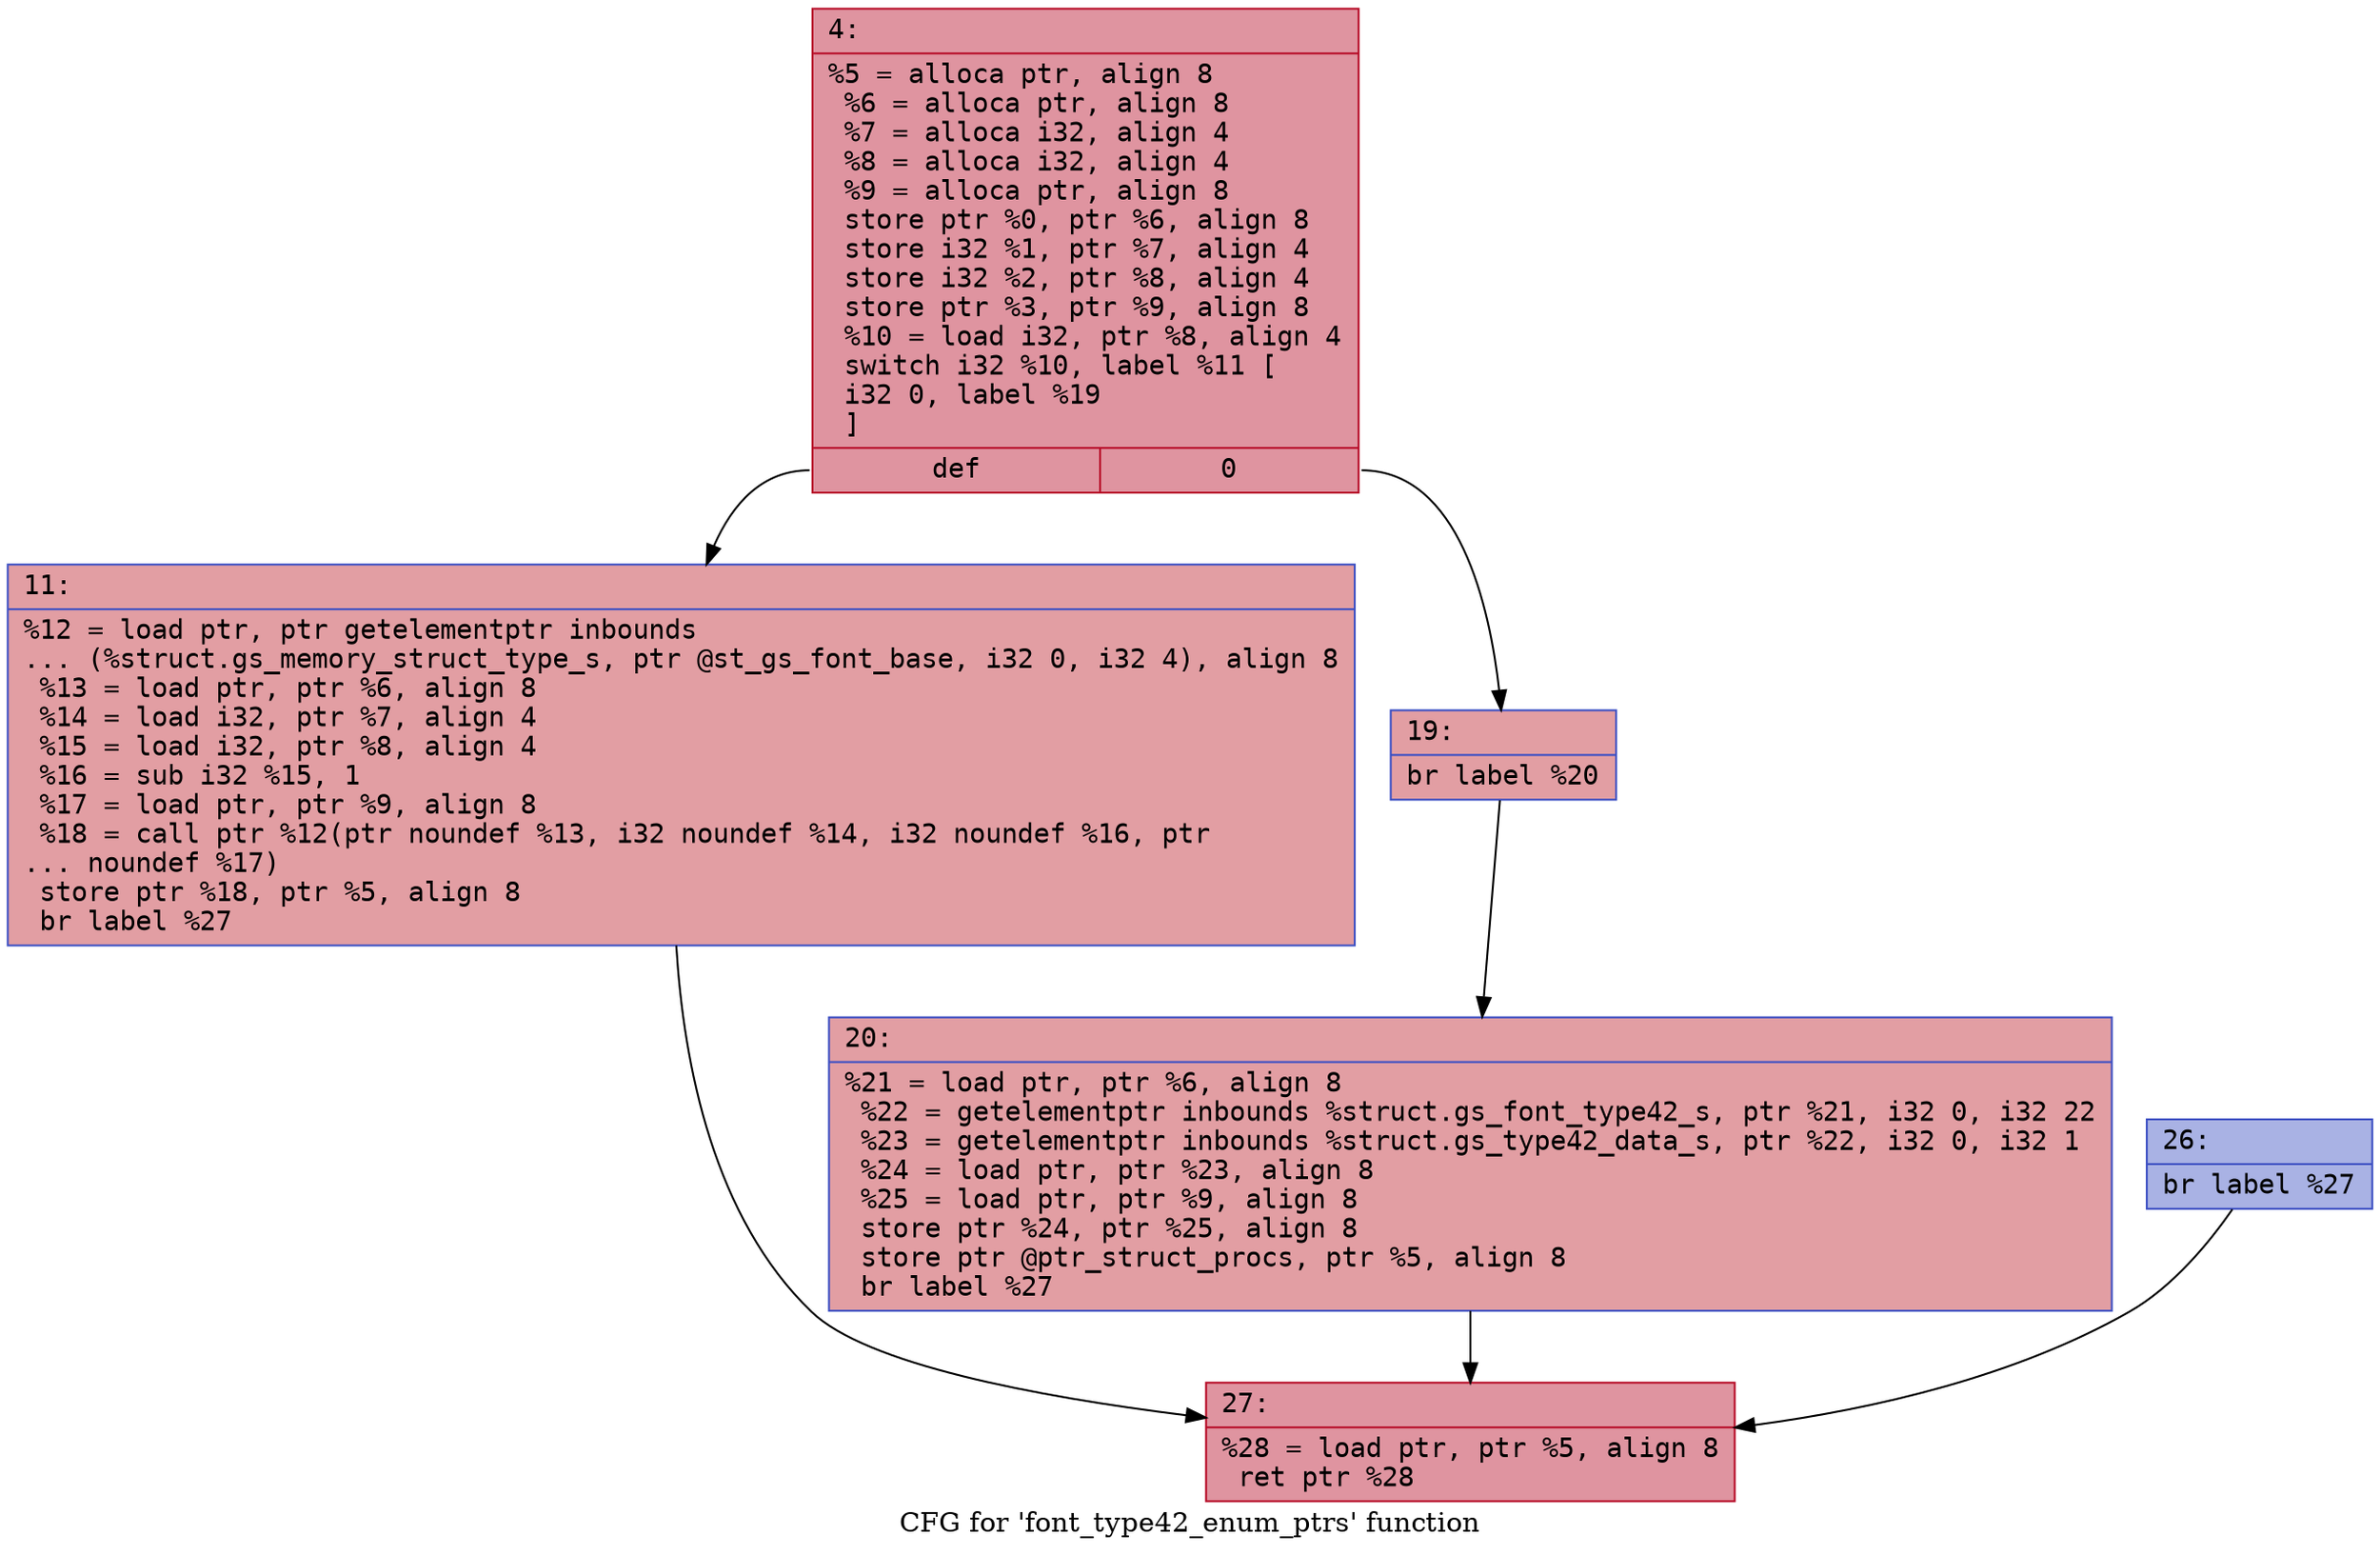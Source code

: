 digraph "CFG for 'font_type42_enum_ptrs' function" {
	label="CFG for 'font_type42_enum_ptrs' function";

	Node0x60000245dfe0 [shape=record,color="#b70d28ff", style=filled, fillcolor="#b70d2870" fontname="Courier",label="{4:\l|  %5 = alloca ptr, align 8\l  %6 = alloca ptr, align 8\l  %7 = alloca i32, align 4\l  %8 = alloca i32, align 4\l  %9 = alloca ptr, align 8\l  store ptr %0, ptr %6, align 8\l  store i32 %1, ptr %7, align 4\l  store i32 %2, ptr %8, align 4\l  store ptr %3, ptr %9, align 8\l  %10 = load i32, ptr %8, align 4\l  switch i32 %10, label %11 [\l    i32 0, label %19\l  ]\l|{<s0>def|<s1>0}}"];
	Node0x60000245dfe0:s0 -> Node0x60000245e030[tooltip="4 -> 11\nProbability 50.00%" ];
	Node0x60000245dfe0:s1 -> Node0x60000245e080[tooltip="4 -> 19\nProbability 50.00%" ];
	Node0x60000245e030 [shape=record,color="#3d50c3ff", style=filled, fillcolor="#be242e70" fontname="Courier",label="{11:\l|  %12 = load ptr, ptr getelementptr inbounds\l... (%struct.gs_memory_struct_type_s, ptr @st_gs_font_base, i32 0, i32 4), align 8\l  %13 = load ptr, ptr %6, align 8\l  %14 = load i32, ptr %7, align 4\l  %15 = load i32, ptr %8, align 4\l  %16 = sub i32 %15, 1\l  %17 = load ptr, ptr %9, align 8\l  %18 = call ptr %12(ptr noundef %13, i32 noundef %14, i32 noundef %16, ptr\l... noundef %17)\l  store ptr %18, ptr %5, align 8\l  br label %27\l}"];
	Node0x60000245e030 -> Node0x60000245e170[tooltip="11 -> 27\nProbability 100.00%" ];
	Node0x60000245e080 [shape=record,color="#3d50c3ff", style=filled, fillcolor="#be242e70" fontname="Courier",label="{19:\l|  br label %20\l}"];
	Node0x60000245e080 -> Node0x60000245e0d0[tooltip="19 -> 20\nProbability 100.00%" ];
	Node0x60000245e0d0 [shape=record,color="#3d50c3ff", style=filled, fillcolor="#be242e70" fontname="Courier",label="{20:\l|  %21 = load ptr, ptr %6, align 8\l  %22 = getelementptr inbounds %struct.gs_font_type42_s, ptr %21, i32 0, i32 22\l  %23 = getelementptr inbounds %struct.gs_type42_data_s, ptr %22, i32 0, i32 1\l  %24 = load ptr, ptr %23, align 8\l  %25 = load ptr, ptr %9, align 8\l  store ptr %24, ptr %25, align 8\l  store ptr @ptr_struct_procs, ptr %5, align 8\l  br label %27\l}"];
	Node0x60000245e0d0 -> Node0x60000245e170[tooltip="20 -> 27\nProbability 100.00%" ];
	Node0x60000245e120 [shape=record,color="#3d50c3ff", style=filled, fillcolor="#3d50c370" fontname="Courier",label="{26:\l|  br label %27\l}"];
	Node0x60000245e120 -> Node0x60000245e170[tooltip="26 -> 27\nProbability 100.00%" ];
	Node0x60000245e170 [shape=record,color="#b70d28ff", style=filled, fillcolor="#b70d2870" fontname="Courier",label="{27:\l|  %28 = load ptr, ptr %5, align 8\l  ret ptr %28\l}"];
}
